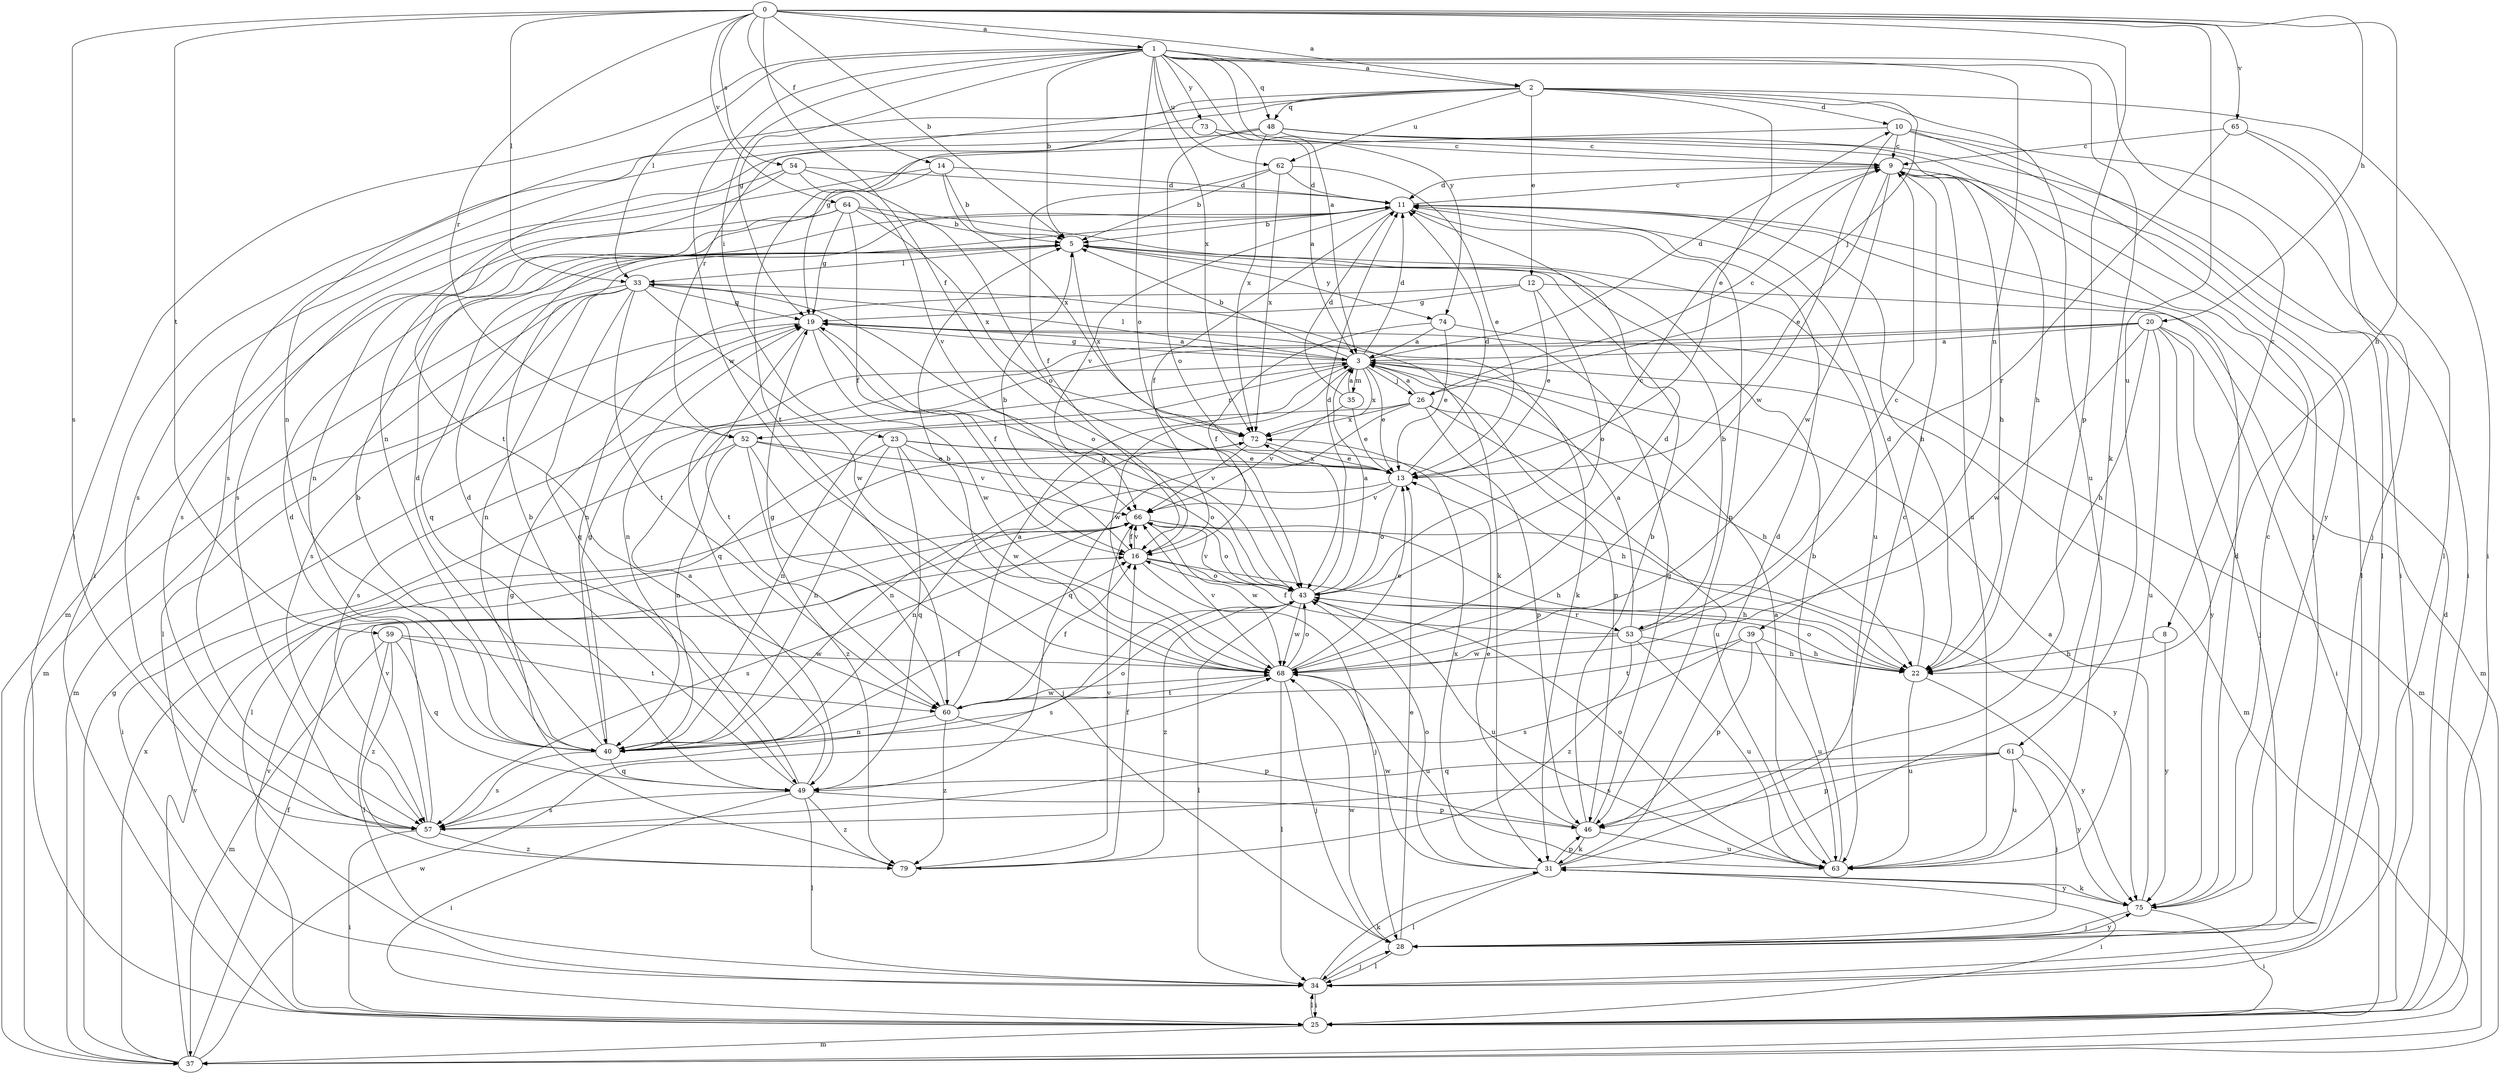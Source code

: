 strict digraph  {
0;
1;
2;
3;
5;
8;
9;
10;
11;
12;
13;
14;
16;
19;
20;
22;
23;
25;
26;
28;
31;
33;
34;
35;
37;
39;
40;
43;
46;
48;
49;
52;
53;
54;
57;
59;
60;
61;
62;
63;
64;
65;
66;
68;
72;
73;
74;
75;
79;
0 -> 1  [label=a];
0 -> 2  [label=a];
0 -> 5  [label=b];
0 -> 14  [label=f];
0 -> 16  [label=f];
0 -> 20  [label=h];
0 -> 22  [label=h];
0 -> 33  [label=l];
0 -> 46  [label=p];
0 -> 52  [label=r];
0 -> 54  [label=s];
0 -> 57  [label=s];
0 -> 59  [label=t];
0 -> 61  [label=u];
0 -> 64  [label=v];
0 -> 65  [label=v];
1 -> 2  [label=a];
1 -> 3  [label=a];
1 -> 5  [label=b];
1 -> 8  [label=c];
1 -> 19  [label=g];
1 -> 23  [label=i];
1 -> 25  [label=i];
1 -> 31  [label=k];
1 -> 33  [label=l];
1 -> 39  [label=n];
1 -> 43  [label=o];
1 -> 48  [label=q];
1 -> 62  [label=u];
1 -> 68  [label=w];
1 -> 72  [label=x];
1 -> 73  [label=y];
1 -> 74  [label=y];
2 -> 10  [label=d];
2 -> 12  [label=e];
2 -> 13  [label=e];
2 -> 19  [label=g];
2 -> 25  [label=i];
2 -> 26  [label=j];
2 -> 40  [label=n];
2 -> 48  [label=q];
2 -> 52  [label=r];
2 -> 62  [label=u];
2 -> 63  [label=u];
3 -> 5  [label=b];
3 -> 10  [label=d];
3 -> 11  [label=d];
3 -> 13  [label=e];
3 -> 19  [label=g];
3 -> 26  [label=j];
3 -> 33  [label=l];
3 -> 35  [label=m];
3 -> 37  [label=m];
3 -> 46  [label=p];
3 -> 52  [label=r];
3 -> 57  [label=s];
3 -> 68  [label=w];
3 -> 72  [label=x];
5 -> 33  [label=l];
5 -> 49  [label=q];
5 -> 72  [label=x];
5 -> 74  [label=y];
8 -> 22  [label=h];
8 -> 75  [label=y];
9 -> 11  [label=d];
9 -> 13  [label=e];
9 -> 22  [label=h];
9 -> 34  [label=l];
9 -> 63  [label=u];
9 -> 68  [label=w];
10 -> 9  [label=c];
10 -> 25  [label=i];
10 -> 34  [label=l];
10 -> 60  [label=t];
10 -> 68  [label=w];
10 -> 75  [label=y];
11 -> 5  [label=b];
11 -> 9  [label=c];
11 -> 16  [label=f];
11 -> 22  [label=h];
11 -> 46  [label=p];
11 -> 66  [label=v];
12 -> 13  [label=e];
12 -> 19  [label=g];
12 -> 37  [label=m];
12 -> 40  [label=n];
12 -> 43  [label=o];
13 -> 11  [label=d];
13 -> 40  [label=n];
13 -> 43  [label=o];
13 -> 66  [label=v];
13 -> 72  [label=x];
14 -> 5  [label=b];
14 -> 11  [label=d];
14 -> 37  [label=m];
14 -> 57  [label=s];
14 -> 72  [label=x];
16 -> 5  [label=b];
16 -> 22  [label=h];
16 -> 28  [label=j];
16 -> 43  [label=o];
16 -> 66  [label=v];
19 -> 3  [label=a];
19 -> 16  [label=f];
19 -> 31  [label=k];
19 -> 37  [label=m];
19 -> 60  [label=t];
19 -> 68  [label=w];
20 -> 3  [label=a];
20 -> 22  [label=h];
20 -> 25  [label=i];
20 -> 28  [label=j];
20 -> 40  [label=n];
20 -> 49  [label=q];
20 -> 63  [label=u];
20 -> 68  [label=w];
20 -> 75  [label=y];
22 -> 11  [label=d];
22 -> 43  [label=o];
22 -> 63  [label=u];
22 -> 75  [label=y];
23 -> 13  [label=e];
23 -> 22  [label=h];
23 -> 34  [label=l];
23 -> 40  [label=n];
23 -> 43  [label=o];
23 -> 49  [label=q];
23 -> 68  [label=w];
25 -> 11  [label=d];
25 -> 34  [label=l];
25 -> 37  [label=m];
25 -> 66  [label=v];
26 -> 3  [label=a];
26 -> 9  [label=c];
26 -> 22  [label=h];
26 -> 40  [label=n];
26 -> 46  [label=p];
26 -> 49  [label=q];
26 -> 63  [label=u];
26 -> 72  [label=x];
28 -> 13  [label=e];
28 -> 34  [label=l];
28 -> 68  [label=w];
28 -> 75  [label=y];
31 -> 9  [label=c];
31 -> 11  [label=d];
31 -> 25  [label=i];
31 -> 34  [label=l];
31 -> 43  [label=o];
31 -> 46  [label=p];
31 -> 68  [label=w];
31 -> 72  [label=x];
31 -> 75  [label=y];
33 -> 19  [label=g];
33 -> 31  [label=k];
33 -> 34  [label=l];
33 -> 37  [label=m];
33 -> 40  [label=n];
33 -> 43  [label=o];
33 -> 49  [label=q];
33 -> 57  [label=s];
33 -> 60  [label=t];
33 -> 68  [label=w];
34 -> 25  [label=i];
34 -> 28  [label=j];
34 -> 31  [label=k];
35 -> 3  [label=a];
35 -> 11  [label=d];
35 -> 13  [label=e];
35 -> 66  [label=v];
37 -> 16  [label=f];
37 -> 19  [label=g];
37 -> 66  [label=v];
37 -> 68  [label=w];
37 -> 72  [label=x];
39 -> 22  [label=h];
39 -> 46  [label=p];
39 -> 57  [label=s];
39 -> 60  [label=t];
39 -> 63  [label=u];
40 -> 5  [label=b];
40 -> 11  [label=d];
40 -> 16  [label=f];
40 -> 19  [label=g];
40 -> 43  [label=o];
40 -> 49  [label=q];
40 -> 57  [label=s];
43 -> 3  [label=a];
43 -> 9  [label=c];
43 -> 11  [label=d];
43 -> 19  [label=g];
43 -> 34  [label=l];
43 -> 53  [label=r];
43 -> 57  [label=s];
43 -> 63  [label=u];
43 -> 66  [label=v];
43 -> 68  [label=w];
43 -> 79  [label=z];
46 -> 5  [label=b];
46 -> 13  [label=e];
46 -> 19  [label=g];
46 -> 31  [label=k];
46 -> 63  [label=u];
48 -> 9  [label=c];
48 -> 22  [label=h];
48 -> 25  [label=i];
48 -> 28  [label=j];
48 -> 40  [label=n];
48 -> 43  [label=o];
48 -> 57  [label=s];
48 -> 72  [label=x];
49 -> 3  [label=a];
49 -> 5  [label=b];
49 -> 11  [label=d];
49 -> 25  [label=i];
49 -> 34  [label=l];
49 -> 46  [label=p];
49 -> 57  [label=s];
49 -> 79  [label=z];
52 -> 13  [label=e];
52 -> 25  [label=i];
52 -> 28  [label=j];
52 -> 40  [label=n];
52 -> 66  [label=v];
52 -> 79  [label=z];
53 -> 3  [label=a];
53 -> 5  [label=b];
53 -> 9  [label=c];
53 -> 16  [label=f];
53 -> 22  [label=h];
53 -> 63  [label=u];
53 -> 68  [label=w];
53 -> 79  [label=z];
54 -> 11  [label=d];
54 -> 43  [label=o];
54 -> 57  [label=s];
54 -> 60  [label=t];
54 -> 66  [label=v];
57 -> 11  [label=d];
57 -> 25  [label=i];
57 -> 66  [label=v];
57 -> 79  [label=z];
59 -> 34  [label=l];
59 -> 37  [label=m];
59 -> 49  [label=q];
59 -> 60  [label=t];
59 -> 68  [label=w];
59 -> 79  [label=z];
60 -> 3  [label=a];
60 -> 16  [label=f];
60 -> 19  [label=g];
60 -> 40  [label=n];
60 -> 46  [label=p];
60 -> 68  [label=w];
60 -> 79  [label=z];
61 -> 28  [label=j];
61 -> 46  [label=p];
61 -> 49  [label=q];
61 -> 57  [label=s];
61 -> 63  [label=u];
61 -> 75  [label=y];
62 -> 5  [label=b];
62 -> 11  [label=d];
62 -> 13  [label=e];
62 -> 16  [label=f];
62 -> 72  [label=x];
63 -> 3  [label=a];
63 -> 5  [label=b];
63 -> 43  [label=o];
64 -> 5  [label=b];
64 -> 16  [label=f];
64 -> 19  [label=g];
64 -> 40  [label=n];
64 -> 57  [label=s];
64 -> 63  [label=u];
64 -> 72  [label=x];
65 -> 9  [label=c];
65 -> 28  [label=j];
65 -> 34  [label=l];
65 -> 53  [label=r];
66 -> 16  [label=f];
66 -> 22  [label=h];
66 -> 43  [label=o];
66 -> 57  [label=s];
66 -> 68  [label=w];
66 -> 75  [label=y];
68 -> 5  [label=b];
68 -> 11  [label=d];
68 -> 13  [label=e];
68 -> 28  [label=j];
68 -> 34  [label=l];
68 -> 43  [label=o];
68 -> 60  [label=t];
68 -> 63  [label=u];
68 -> 66  [label=v];
72 -> 13  [label=e];
72 -> 40  [label=n];
72 -> 66  [label=v];
73 -> 3  [label=a];
73 -> 9  [label=c];
73 -> 25  [label=i];
74 -> 3  [label=a];
74 -> 13  [label=e];
74 -> 16  [label=f];
74 -> 37  [label=m];
75 -> 3  [label=a];
75 -> 9  [label=c];
75 -> 11  [label=d];
75 -> 25  [label=i];
75 -> 28  [label=j];
75 -> 31  [label=k];
79 -> 16  [label=f];
79 -> 19  [label=g];
79 -> 66  [label=v];
}
